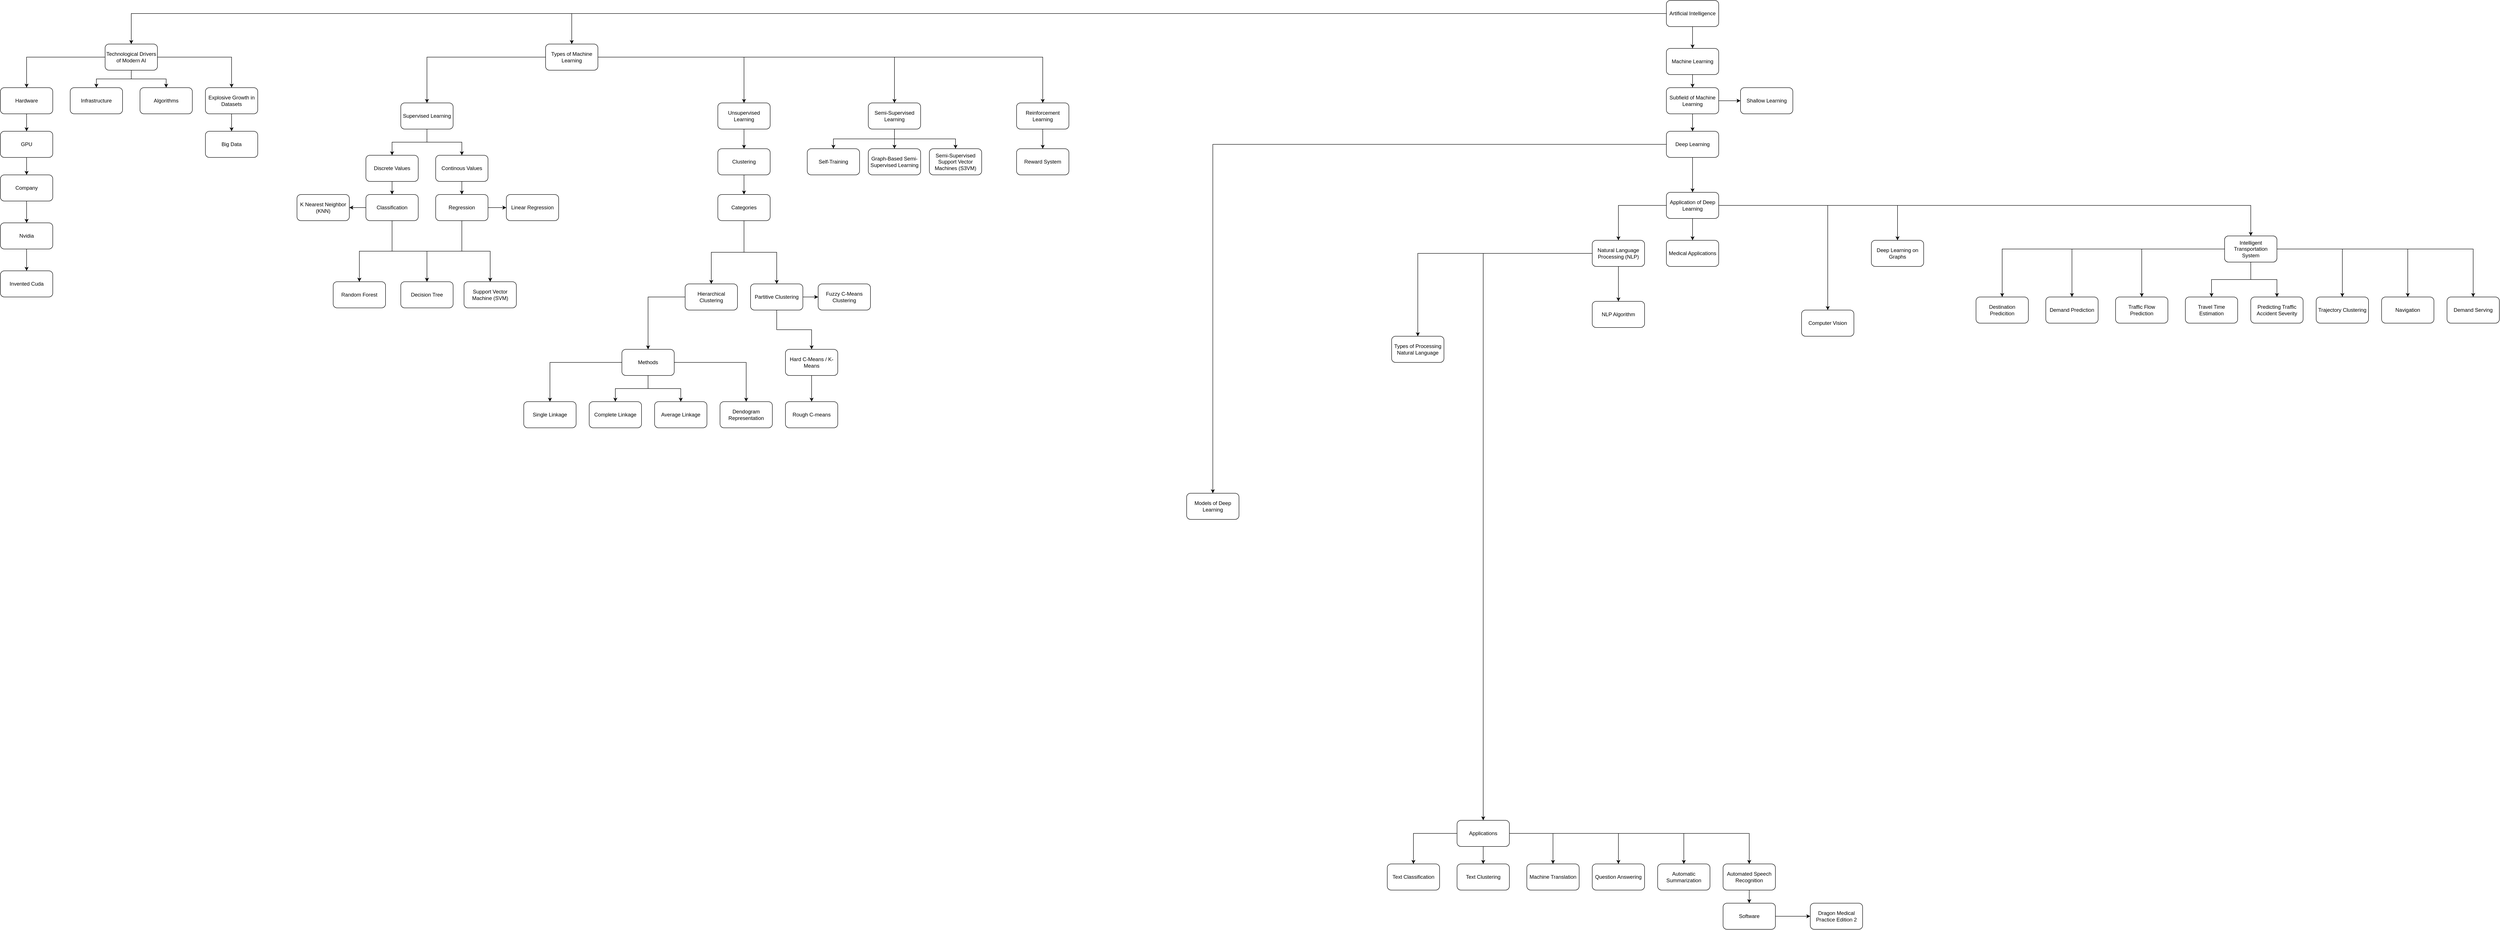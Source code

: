 <mxfile version="19.0.0" type="github">
  <diagram id="kHwue4zSDv6rkRo7yAcD" name="Page-1">
    <mxGraphModel dx="6466" dy="1016" grid="1" gridSize="10" guides="1" tooltips="1" connect="1" arrows="1" fold="1" page="1" pageScale="1" pageWidth="850" pageHeight="1100" math="0" shadow="0">
      <root>
        <mxCell id="0" />
        <mxCell id="1" parent="0" />
        <mxCell id="huiboyjthSdT7lwmt8Ed-3" value="" style="edgeStyle=orthogonalEdgeStyle;rounded=0;orthogonalLoop=1;jettySize=auto;html=1;startArrow=none;entryX=0.5;entryY=0;entryDx=0;entryDy=0;exitX=0;exitY=0.5;exitDx=0;exitDy=0;" parent="1" source="huiboyjthSdT7lwmt8Ed-1" target="huiboyjthSdT7lwmt8Ed-2" edge="1">
          <mxGeometry relative="1" as="geometry">
            <Array as="points">
              <mxPoint x="-2750" y="60" />
            </Array>
          </mxGeometry>
        </mxCell>
        <mxCell id="huiboyjthSdT7lwmt8Ed-33" value="" style="edgeStyle=orthogonalEdgeStyle;rounded=0;orthogonalLoop=1;jettySize=auto;html=1;" parent="1" source="huiboyjthSdT7lwmt8Ed-1" target="huiboyjthSdT7lwmt8Ed-32" edge="1">
          <mxGeometry relative="1" as="geometry" />
        </mxCell>
        <mxCell id="huiboyjthSdT7lwmt8Ed-81" value="" style="edgeStyle=orthogonalEdgeStyle;rounded=0;orthogonalLoop=1;jettySize=auto;html=1;" parent="1" source="huiboyjthSdT7lwmt8Ed-1" target="huiboyjthSdT7lwmt8Ed-80" edge="1">
          <mxGeometry relative="1" as="geometry" />
        </mxCell>
        <mxCell id="huiboyjthSdT7lwmt8Ed-5" value="" style="edgeStyle=orthogonalEdgeStyle;rounded=0;orthogonalLoop=1;jettySize=auto;html=1;" parent="1" source="huiboyjthSdT7lwmt8Ed-2" target="huiboyjthSdT7lwmt8Ed-4" edge="1">
          <mxGeometry relative="1" as="geometry" />
        </mxCell>
        <mxCell id="huiboyjthSdT7lwmt8Ed-12" style="edgeStyle=orthogonalEdgeStyle;rounded=0;orthogonalLoop=1;jettySize=auto;html=1;" parent="1" source="huiboyjthSdT7lwmt8Ed-2" target="huiboyjthSdT7lwmt8Ed-11" edge="1">
          <mxGeometry relative="1" as="geometry" />
        </mxCell>
        <mxCell id="huiboyjthSdT7lwmt8Ed-14" style="edgeStyle=orthogonalEdgeStyle;rounded=0;orthogonalLoop=1;jettySize=auto;html=1;" parent="1" source="huiboyjthSdT7lwmt8Ed-2" target="huiboyjthSdT7lwmt8Ed-13" edge="1">
          <mxGeometry relative="1" as="geometry" />
        </mxCell>
        <mxCell id="huiboyjthSdT7lwmt8Ed-16" style="edgeStyle=orthogonalEdgeStyle;rounded=0;orthogonalLoop=1;jettySize=auto;html=1;" parent="1" source="huiboyjthSdT7lwmt8Ed-2" target="huiboyjthSdT7lwmt8Ed-15" edge="1">
          <mxGeometry relative="1" as="geometry" />
        </mxCell>
        <mxCell id="huiboyjthSdT7lwmt8Ed-2" value="Types of Machine Learning" style="rounded=1;whiteSpace=wrap;html=1;treeFolding=1;" parent="1" vertex="1">
          <mxGeometry x="-2810" y="130" width="120" height="60" as="geometry" />
        </mxCell>
        <mxCell id="hZGsorOQkky-hUSpiF_T-110" value="" style="edgeStyle=orthogonalEdgeStyle;rounded=0;orthogonalLoop=1;jettySize=auto;html=1;exitX=0.5;exitY=1;exitDx=0;exitDy=0;" parent="1" source="huiboyjthSdT7lwmt8Ed-4" target="hZGsorOQkky-hUSpiF_T-109" edge="1">
          <mxGeometry relative="1" as="geometry" />
        </mxCell>
        <mxCell id="hZGsorOQkky-hUSpiF_T-114" value="" style="edgeStyle=orthogonalEdgeStyle;rounded=0;orthogonalLoop=1;jettySize=auto;html=1;" parent="1" source="huiboyjthSdT7lwmt8Ed-4" target="hZGsorOQkky-hUSpiF_T-113" edge="1">
          <mxGeometry relative="1" as="geometry" />
        </mxCell>
        <mxCell id="huiboyjthSdT7lwmt8Ed-4" value="Supervised Learning" style="whiteSpace=wrap;html=1;rounded=1;treeFolding=1;" parent="1" vertex="1">
          <mxGeometry x="-3142" y="265" width="120" height="60" as="geometry" />
        </mxCell>
        <mxCell id="huiboyjthSdT7lwmt8Ed-23" style="edgeStyle=orthogonalEdgeStyle;rounded=0;orthogonalLoop=1;jettySize=auto;html=1;" parent="1" source="huiboyjthSdT7lwmt8Ed-11" target="huiboyjthSdT7lwmt8Ed-22" edge="1">
          <mxGeometry relative="1" as="geometry" />
        </mxCell>
        <mxCell id="huiboyjthSdT7lwmt8Ed-11" value="Unsupervised Learning" style="rounded=1;whiteSpace=wrap;html=1;treeFolding=1;" parent="1" vertex="1">
          <mxGeometry x="-2415" y="265" width="120" height="60" as="geometry" />
        </mxCell>
        <mxCell id="huiboyjthSdT7lwmt8Ed-25" style="edgeStyle=orthogonalEdgeStyle;rounded=0;orthogonalLoop=1;jettySize=auto;html=1;exitX=0.5;exitY=1;exitDx=0;exitDy=0;" parent="1" source="huiboyjthSdT7lwmt8Ed-13" target="huiboyjthSdT7lwmt8Ed-24" edge="1">
          <mxGeometry relative="1" as="geometry" />
        </mxCell>
        <mxCell id="huiboyjthSdT7lwmt8Ed-27" style="edgeStyle=orthogonalEdgeStyle;rounded=0;orthogonalLoop=1;jettySize=auto;html=1;" parent="1" source="huiboyjthSdT7lwmt8Ed-13" target="huiboyjthSdT7lwmt8Ed-26" edge="1">
          <mxGeometry relative="1" as="geometry" />
        </mxCell>
        <mxCell id="huiboyjthSdT7lwmt8Ed-29" style="edgeStyle=orthogonalEdgeStyle;rounded=0;orthogonalLoop=1;jettySize=auto;html=1;exitX=0.5;exitY=1;exitDx=0;exitDy=0;" parent="1" source="huiboyjthSdT7lwmt8Ed-13" target="huiboyjthSdT7lwmt8Ed-28" edge="1">
          <mxGeometry relative="1" as="geometry" />
        </mxCell>
        <mxCell id="huiboyjthSdT7lwmt8Ed-13" value="Semi-Supervised Learning" style="rounded=1;whiteSpace=wrap;html=1;treeFolding=1;" parent="1" vertex="1">
          <mxGeometry x="-2070" y="265" width="120" height="60" as="geometry" />
        </mxCell>
        <mxCell id="huiboyjthSdT7lwmt8Ed-31" style="edgeStyle=orthogonalEdgeStyle;rounded=0;orthogonalLoop=1;jettySize=auto;html=1;" parent="1" source="huiboyjthSdT7lwmt8Ed-15" target="huiboyjthSdT7lwmt8Ed-30" edge="1">
          <mxGeometry relative="1" as="geometry" />
        </mxCell>
        <mxCell id="huiboyjthSdT7lwmt8Ed-15" value="Reinforcement Learning" style="rounded=1;whiteSpace=wrap;html=1;treeFolding=1;" parent="1" vertex="1">
          <mxGeometry x="-1730" y="265" width="120" height="60" as="geometry" />
        </mxCell>
        <mxCell id="hZGsorOQkky-hUSpiF_T-108" value="" style="edgeStyle=orthogonalEdgeStyle;rounded=0;orthogonalLoop=1;jettySize=auto;html=1;" parent="1" source="huiboyjthSdT7lwmt8Ed-18" target="hZGsorOQkky-hUSpiF_T-107" edge="1">
          <mxGeometry relative="1" as="geometry">
            <Array as="points">
              <mxPoint x="-3162" y="605" />
              <mxPoint x="-2937" y="605" />
            </Array>
          </mxGeometry>
        </mxCell>
        <mxCell id="hZGsorOQkky-hUSpiF_T-118" value="" style="edgeStyle=orthogonalEdgeStyle;rounded=0;orthogonalLoop=1;jettySize=auto;html=1;" parent="1" source="huiboyjthSdT7lwmt8Ed-18" target="hZGsorOQkky-hUSpiF_T-117" edge="1">
          <mxGeometry relative="1" as="geometry" />
        </mxCell>
        <mxCell id="hZGsorOQkky-hUSpiF_T-150" style="edgeStyle=orthogonalEdgeStyle;rounded=0;orthogonalLoop=1;jettySize=auto;html=1;" parent="1" source="huiboyjthSdT7lwmt8Ed-18" target="hZGsorOQkky-hUSpiF_T-119" edge="1">
          <mxGeometry relative="1" as="geometry" />
        </mxCell>
        <mxCell id="hZGsorOQkky-hUSpiF_T-152" value="" style="edgeStyle=orthogonalEdgeStyle;rounded=0;orthogonalLoop=1;jettySize=auto;html=1;" parent="1" source="huiboyjthSdT7lwmt8Ed-18" target="hZGsorOQkky-hUSpiF_T-151" edge="1">
          <mxGeometry relative="1" as="geometry" />
        </mxCell>
        <mxCell id="huiboyjthSdT7lwmt8Ed-18" value="Classification" style="whiteSpace=wrap;html=1;rounded=1;treeFolding=1;" parent="1" vertex="1">
          <mxGeometry x="-3222" y="475" width="120" height="60" as="geometry" />
        </mxCell>
        <mxCell id="hZGsorOQkky-hUSpiF_T-106" value="" style="edgeStyle=orthogonalEdgeStyle;rounded=0;orthogonalLoop=1;jettySize=auto;html=1;" parent="1" source="huiboyjthSdT7lwmt8Ed-20" target="hZGsorOQkky-hUSpiF_T-107" edge="1">
          <mxGeometry relative="1" as="geometry">
            <mxPoint x="-2891.933" y="555" as="targetPoint" />
          </mxGeometry>
        </mxCell>
        <mxCell id="hZGsorOQkky-hUSpiF_T-146" value="" style="edgeStyle=orthogonalEdgeStyle;rounded=0;orthogonalLoop=1;jettySize=auto;html=1;" parent="1" source="huiboyjthSdT7lwmt8Ed-20" target="hZGsorOQkky-hUSpiF_T-145" edge="1">
          <mxGeometry relative="1" as="geometry" />
        </mxCell>
        <mxCell id="hZGsorOQkky-hUSpiF_T-147" style="edgeStyle=orthogonalEdgeStyle;rounded=0;orthogonalLoop=1;jettySize=auto;html=1;" parent="1" source="huiboyjthSdT7lwmt8Ed-20" target="hZGsorOQkky-hUSpiF_T-117" edge="1">
          <mxGeometry relative="1" as="geometry" />
        </mxCell>
        <mxCell id="hZGsorOQkky-hUSpiF_T-149" style="edgeStyle=orthogonalEdgeStyle;rounded=0;orthogonalLoop=1;jettySize=auto;html=1;entryX=0.5;entryY=0;entryDx=0;entryDy=0;" parent="1" source="huiboyjthSdT7lwmt8Ed-20" target="hZGsorOQkky-hUSpiF_T-119" edge="1">
          <mxGeometry relative="1" as="geometry">
            <Array as="points">
              <mxPoint x="-3002" y="605" />
              <mxPoint x="-3237" y="605" />
            </Array>
          </mxGeometry>
        </mxCell>
        <mxCell id="huiboyjthSdT7lwmt8Ed-20" value="Regression" style="whiteSpace=wrap;html=1;rounded=1;treeFolding=1;" parent="1" vertex="1">
          <mxGeometry x="-3062" y="475" width="120" height="60" as="geometry" />
        </mxCell>
        <mxCell id="hZGsorOQkky-hUSpiF_T-125" value="" style="edgeStyle=orthogonalEdgeStyle;rounded=0;orthogonalLoop=1;jettySize=auto;html=1;" parent="1" source="huiboyjthSdT7lwmt8Ed-22" target="hZGsorOQkky-hUSpiF_T-124" edge="1">
          <mxGeometry relative="1" as="geometry" />
        </mxCell>
        <mxCell id="huiboyjthSdT7lwmt8Ed-22" value="Clustering" style="rounded=1;whiteSpace=wrap;html=1;treeFolding=1;" parent="1" vertex="1">
          <mxGeometry x="-2415" y="370" width="120" height="60" as="geometry" />
        </mxCell>
        <mxCell id="huiboyjthSdT7lwmt8Ed-24" value="Self-Training" style="rounded=1;whiteSpace=wrap;html=1;treeFolding=1;" parent="1" vertex="1">
          <mxGeometry x="-2210" y="370" width="120" height="60" as="geometry" />
        </mxCell>
        <mxCell id="huiboyjthSdT7lwmt8Ed-26" value="Graph-Based Semi-Supervised Learning" style="rounded=1;whiteSpace=wrap;html=1;treeFolding=1;" parent="1" vertex="1">
          <mxGeometry x="-2070" y="370" width="120" height="60" as="geometry" />
        </mxCell>
        <mxCell id="huiboyjthSdT7lwmt8Ed-28" value="Semi-Supervised Support Vector Machines (S3VM)" style="rounded=1;whiteSpace=wrap;html=1;treeFolding=1;" parent="1" vertex="1">
          <mxGeometry x="-1930" y="370" width="120" height="60" as="geometry" />
        </mxCell>
        <mxCell id="huiboyjthSdT7lwmt8Ed-30" value="Reward System" style="rounded=1;whiteSpace=wrap;html=1;treeFolding=1;" parent="1" vertex="1">
          <mxGeometry x="-1730" y="370" width="120" height="60" as="geometry" />
        </mxCell>
        <mxCell id="huiboyjthSdT7lwmt8Ed-35" value="" style="edgeStyle=orthogonalEdgeStyle;rounded=0;orthogonalLoop=1;jettySize=auto;html=1;" parent="1" source="huiboyjthSdT7lwmt8Ed-32" target="huiboyjthSdT7lwmt8Ed-34" edge="1">
          <mxGeometry relative="1" as="geometry" />
        </mxCell>
        <mxCell id="huiboyjthSdT7lwmt8Ed-39" value="" style="edgeStyle=orthogonalEdgeStyle;rounded=0;orthogonalLoop=1;jettySize=auto;html=1;" parent="1" source="huiboyjthSdT7lwmt8Ed-32" target="huiboyjthSdT7lwmt8Ed-38" edge="1">
          <mxGeometry relative="1" as="geometry" />
        </mxCell>
        <mxCell id="huiboyjthSdT7lwmt8Ed-41" value="" style="edgeStyle=orthogonalEdgeStyle;rounded=0;orthogonalLoop=1;jettySize=auto;html=1;" parent="1" source="huiboyjthSdT7lwmt8Ed-32" target="huiboyjthSdT7lwmt8Ed-40" edge="1">
          <mxGeometry relative="1" as="geometry" />
        </mxCell>
        <mxCell id="huiboyjthSdT7lwmt8Ed-43" value="" style="edgeStyle=orthogonalEdgeStyle;rounded=0;orthogonalLoop=1;jettySize=auto;html=1;" parent="1" source="huiboyjthSdT7lwmt8Ed-32" target="huiboyjthSdT7lwmt8Ed-42" edge="1">
          <mxGeometry relative="1" as="geometry" />
        </mxCell>
        <mxCell id="huiboyjthSdT7lwmt8Ed-32" value="Technological Drivers of Modern AI" style="rounded=1;whiteSpace=wrap;html=1;treeFolding=1;" parent="1" vertex="1">
          <mxGeometry x="-3820" y="130" width="120" height="60" as="geometry" />
        </mxCell>
        <mxCell id="huiboyjthSdT7lwmt8Ed-37" value="" style="edgeStyle=orthogonalEdgeStyle;rounded=0;orthogonalLoop=1;jettySize=auto;html=1;" parent="1" source="huiboyjthSdT7lwmt8Ed-34" target="huiboyjthSdT7lwmt8Ed-36" edge="1">
          <mxGeometry relative="1" as="geometry" />
        </mxCell>
        <mxCell id="huiboyjthSdT7lwmt8Ed-34" value="Explosive Growth in Datasets" style="rounded=1;whiteSpace=wrap;html=1;treeFolding=1;" parent="1" vertex="1">
          <mxGeometry x="-3590" y="230" width="120" height="60" as="geometry" />
        </mxCell>
        <mxCell id="huiboyjthSdT7lwmt8Ed-36" value="Big Data" style="rounded=1;whiteSpace=wrap;html=1;treeFolding=1;" parent="1" vertex="1">
          <mxGeometry x="-3590" y="330" width="120" height="60" as="geometry" />
        </mxCell>
        <mxCell id="huiboyjthSdT7lwmt8Ed-38" value="Infrastructure" style="rounded=1;whiteSpace=wrap;html=1;treeFolding=1;" parent="1" vertex="1">
          <mxGeometry x="-3900" y="230" width="120" height="60" as="geometry" />
        </mxCell>
        <mxCell id="huiboyjthSdT7lwmt8Ed-40" value="Algorithms" style="rounded=1;whiteSpace=wrap;html=1;treeFolding=1;" parent="1" vertex="1">
          <mxGeometry x="-3740" y="230" width="120" height="60" as="geometry" />
        </mxCell>
        <mxCell id="huiboyjthSdT7lwmt8Ed-45" value="" style="edgeStyle=orthogonalEdgeStyle;rounded=0;orthogonalLoop=1;jettySize=auto;html=1;" parent="1" source="huiboyjthSdT7lwmt8Ed-42" target="huiboyjthSdT7lwmt8Ed-44" edge="1">
          <mxGeometry relative="1" as="geometry" />
        </mxCell>
        <mxCell id="huiboyjthSdT7lwmt8Ed-42" value="Hardware" style="rounded=1;whiteSpace=wrap;html=1;treeFolding=1;" parent="1" vertex="1">
          <mxGeometry x="-4060" y="230" width="120" height="60" as="geometry" />
        </mxCell>
        <mxCell id="huiboyjthSdT7lwmt8Ed-47" value="" style="edgeStyle=orthogonalEdgeStyle;rounded=0;orthogonalLoop=1;jettySize=auto;html=1;" parent="1" source="huiboyjthSdT7lwmt8Ed-44" target="huiboyjthSdT7lwmt8Ed-46" edge="1">
          <mxGeometry relative="1" as="geometry" />
        </mxCell>
        <mxCell id="huiboyjthSdT7lwmt8Ed-44" value="GPU" style="rounded=1;whiteSpace=wrap;html=1;treeFolding=1;" parent="1" vertex="1">
          <mxGeometry x="-4060" y="330" width="120" height="60" as="geometry" />
        </mxCell>
        <mxCell id="huiboyjthSdT7lwmt8Ed-51" style="edgeStyle=orthogonalEdgeStyle;rounded=0;orthogonalLoop=1;jettySize=auto;html=1;" parent="1" source="huiboyjthSdT7lwmt8Ed-46" target="huiboyjthSdT7lwmt8Ed-50" edge="1">
          <mxGeometry relative="1" as="geometry" />
        </mxCell>
        <mxCell id="huiboyjthSdT7lwmt8Ed-46" value="Company" style="rounded=1;whiteSpace=wrap;html=1;treeFolding=1;" parent="1" vertex="1">
          <mxGeometry x="-4060" y="430" width="120" height="60" as="geometry" />
        </mxCell>
        <mxCell id="huiboyjthSdT7lwmt8Ed-54" style="edgeStyle=orthogonalEdgeStyle;rounded=0;orthogonalLoop=1;jettySize=auto;html=1;" parent="1" source="huiboyjthSdT7lwmt8Ed-50" target="huiboyjthSdT7lwmt8Ed-53" edge="1">
          <mxGeometry relative="1" as="geometry" />
        </mxCell>
        <mxCell id="huiboyjthSdT7lwmt8Ed-50" value="Nvidia" style="rounded=1;whiteSpace=wrap;html=1;treeFolding=1;" parent="1" vertex="1">
          <mxGeometry x="-4060" y="540" width="120" height="60" as="geometry" />
        </mxCell>
        <mxCell id="huiboyjthSdT7lwmt8Ed-53" value="Invented Cuda" style="rounded=1;whiteSpace=wrap;html=1;treeFolding=1;" parent="1" vertex="1">
          <mxGeometry x="-4060" y="650" width="120" height="60" as="geometry" />
        </mxCell>
        <mxCell id="huiboyjthSdT7lwmt8Ed-58" value="" style="edgeStyle=orthogonalEdgeStyle;rounded=0;orthogonalLoop=1;jettySize=auto;html=1;" parent="1" source="huiboyjthSdT7lwmt8Ed-55" target="huiboyjthSdT7lwmt8Ed-57" edge="1" visible="0">
          <mxGeometry relative="1" as="geometry" />
        </mxCell>
        <mxCell id="huiboyjthSdT7lwmt8Ed-60" value="" style="edgeStyle=orthogonalEdgeStyle;rounded=0;orthogonalLoop=1;jettySize=auto;html=1;" parent="1" source="huiboyjthSdT7lwmt8Ed-55" target="huiboyjthSdT7lwmt8Ed-59" edge="1" visible="0">
          <mxGeometry relative="1" as="geometry" />
        </mxCell>
        <mxCell id="huiboyjthSdT7lwmt8Ed-62" value="" style="edgeStyle=orthogonalEdgeStyle;rounded=0;orthogonalLoop=1;jettySize=auto;html=1;" parent="1" source="huiboyjthSdT7lwmt8Ed-55" target="huiboyjthSdT7lwmt8Ed-61" edge="1" visible="0">
          <mxGeometry relative="1" as="geometry" />
        </mxCell>
        <mxCell id="huiboyjthSdT7lwmt8Ed-64" value="" style="edgeStyle=orthogonalEdgeStyle;rounded=0;orthogonalLoop=1;jettySize=auto;html=1;" parent="1" source="huiboyjthSdT7lwmt8Ed-55" target="huiboyjthSdT7lwmt8Ed-63" edge="1" visible="0">
          <mxGeometry relative="1" as="geometry" />
        </mxCell>
        <mxCell id="huiboyjthSdT7lwmt8Ed-66" value="" style="edgeStyle=orthogonalEdgeStyle;rounded=0;orthogonalLoop=1;jettySize=auto;html=1;" parent="1" source="huiboyjthSdT7lwmt8Ed-55" target="huiboyjthSdT7lwmt8Ed-65" edge="1" visible="0">
          <mxGeometry relative="1" as="geometry" />
        </mxCell>
        <mxCell id="huiboyjthSdT7lwmt8Ed-68" value="" style="edgeStyle=orthogonalEdgeStyle;rounded=0;orthogonalLoop=1;jettySize=auto;html=1;" parent="1" source="huiboyjthSdT7lwmt8Ed-55" target="huiboyjthSdT7lwmt8Ed-67" edge="1" visible="0">
          <mxGeometry relative="1" as="geometry" />
        </mxCell>
        <mxCell id="huiboyjthSdT7lwmt8Ed-70" value="" style="edgeStyle=orthogonalEdgeStyle;rounded=0;orthogonalLoop=1;jettySize=auto;html=1;" parent="1" source="huiboyjthSdT7lwmt8Ed-55" target="huiboyjthSdT7lwmt8Ed-69" edge="1" visible="0">
          <mxGeometry relative="1" as="geometry" />
        </mxCell>
        <mxCell id="huiboyjthSdT7lwmt8Ed-55" value="Types of Processing Natural Language" style="rounded=1;whiteSpace=wrap;html=1;treeFolding=1;" parent="1" vertex="1" collapsed="1">
          <mxGeometry x="-870" y="800" width="120" height="60" as="geometry" />
        </mxCell>
        <mxCell id="huiboyjthSdT7lwmt8Ed-57" value="Grammatical and semantic analysis" style="rounded=1;whiteSpace=wrap;html=1;treeFolding=1;" parent="1" vertex="1" visible="0">
          <mxGeometry x="-940" y="910" width="120" height="60" as="geometry" />
        </mxCell>
        <mxCell id="huiboyjthSdT7lwmt8Ed-59" value="Information Extraction" style="rounded=1;whiteSpace=wrap;html=1;treeFolding=1;" parent="1" vertex="1" visible="0">
          <mxGeometry x="-800" y="910" width="120" height="60" as="geometry" />
        </mxCell>
        <mxCell id="huiboyjthSdT7lwmt8Ed-61" value="Text Mining" style="rounded=1;whiteSpace=wrap;html=1;treeFolding=1;" parent="1" vertex="1" visible="0">
          <mxGeometry x="-655" y="910" width="120" height="60" as="geometry" />
        </mxCell>
        <mxCell id="huiboyjthSdT7lwmt8Ed-63" value="Information Retrieval" style="rounded=1;whiteSpace=wrap;html=1;treeFolding=1;" parent="1" vertex="1" visible="0">
          <mxGeometry x="-1220" y="910" width="120" height="60" as="geometry" />
        </mxCell>
        <mxCell id="huiboyjthSdT7lwmt8Ed-65" value="Machine Translation" style="rounded=1;whiteSpace=wrap;html=1;treeFolding=1;" parent="1" vertex="1" visible="0">
          <mxGeometry x="-510" y="910" width="120" height="60" as="geometry" />
        </mxCell>
        <mxCell id="huiboyjthSdT7lwmt8Ed-67" value="The Question Answering System" style="rounded=1;whiteSpace=wrap;html=1;treeFolding=1;" parent="1" vertex="1" visible="0">
          <mxGeometry x="-1080" y="910" width="120" height="60" as="geometry" />
        </mxCell>
        <mxCell id="huiboyjthSdT7lwmt8Ed-69" value="DIalog System" style="rounded=1;whiteSpace=wrap;html=1;treeFolding=1;" parent="1" vertex="1" visible="0">
          <mxGeometry x="-360" y="910" width="120" height="60" as="geometry" />
        </mxCell>
        <mxCell id="huiboyjthSdT7lwmt8Ed-73" style="edgeStyle=orthogonalEdgeStyle;rounded=0;orthogonalLoop=1;jettySize=auto;html=1;" parent="1" source="huiboyjthSdT7lwmt8Ed-71" target="huiboyjthSdT7lwmt8Ed-55" edge="1">
          <mxGeometry relative="1" as="geometry" />
        </mxCell>
        <mxCell id="hZGsorOQkky-hUSpiF_T-51" style="edgeStyle=orthogonalEdgeStyle;rounded=0;orthogonalLoop=1;jettySize=auto;html=1;exitX=1;exitY=0.5;exitDx=0;exitDy=0;" parent="1" source="hZGsorOQkky-hUSpiF_T-42" target="huiboyjthSdT7lwmt8Ed-78" edge="1">
          <mxGeometry relative="1" as="geometry" />
        </mxCell>
        <mxCell id="RmtGe4P8zqra45ZczLmj-2" value="" style="edgeStyle=orthogonalEdgeStyle;rounded=0;orthogonalLoop=1;jettySize=auto;html=1;" parent="1" source="huiboyjthSdT7lwmt8Ed-71" target="RmtGe4P8zqra45ZczLmj-1" edge="1">
          <mxGeometry relative="1" as="geometry" />
        </mxCell>
        <mxCell id="RmtGe4P8zqra45ZczLmj-12" value="" style="edgeStyle=orthogonalEdgeStyle;rounded=0;orthogonalLoop=1;jettySize=auto;html=1;" parent="1" source="huiboyjthSdT7lwmt8Ed-71" target="RmtGe4P8zqra45ZczLmj-11" edge="1">
          <mxGeometry relative="1" as="geometry" />
        </mxCell>
        <mxCell id="huiboyjthSdT7lwmt8Ed-71" value="Natural Language Processing (NLP)" style="rounded=1;whiteSpace=wrap;html=1;treeFolding=1;" parent="1" vertex="1">
          <mxGeometry x="-410" y="580" width="120" height="60" as="geometry" />
        </mxCell>
        <mxCell id="huiboyjthSdT7lwmt8Ed-96" style="edgeStyle=orthogonalEdgeStyle;rounded=0;orthogonalLoop=1;jettySize=auto;html=1;entryX=0.5;entryY=0;entryDx=0;entryDy=0;" parent="1" source="huiboyjthSdT7lwmt8Ed-78" target="huiboyjthSdT7lwmt8Ed-90" edge="1" visible="0">
          <mxGeometry relative="1" as="geometry" />
        </mxCell>
        <mxCell id="huiboyjthSdT7lwmt8Ed-103" value="" style="edgeStyle=orthogonalEdgeStyle;rounded=0;orthogonalLoop=1;jettySize=auto;html=1;" parent="1" source="huiboyjthSdT7lwmt8Ed-78" target="huiboyjthSdT7lwmt8Ed-102" edge="1" visible="0">
          <mxGeometry relative="1" as="geometry" />
        </mxCell>
        <mxCell id="huiboyjthSdT7lwmt8Ed-78" value="Computer Vision" style="rounded=1;whiteSpace=wrap;html=1;treeFolding=1;" parent="1" vertex="1" collapsed="1">
          <mxGeometry x="70" y="740" width="120" height="60" as="geometry" />
        </mxCell>
        <mxCell id="huiboyjthSdT7lwmt8Ed-98" value="" style="edgeStyle=orthogonalEdgeStyle;rounded=0;orthogonalLoop=1;jettySize=auto;html=1;" parent="1" source="huiboyjthSdT7lwmt8Ed-80" target="huiboyjthSdT7lwmt8Ed-97" edge="1">
          <mxGeometry relative="1" as="geometry" />
        </mxCell>
        <mxCell id="huiboyjthSdT7lwmt8Ed-80" value="Machine Learning" style="rounded=1;whiteSpace=wrap;html=1;treeFolding=1;" parent="1" vertex="1">
          <mxGeometry x="-240" y="140" width="120" height="60" as="geometry" />
        </mxCell>
        <mxCell id="huiboyjthSdT7lwmt8Ed-82" value="" style="edgeStyle=orthogonalEdgeStyle;rounded=0;orthogonalLoop=1;jettySize=auto;html=1;endArrow=none;" parent="1" source="huiboyjthSdT7lwmt8Ed-1" target="huiboyjthSdT7lwmt8Ed-80" edge="1">
          <mxGeometry relative="1" as="geometry">
            <mxPoint x="390" y="80.067" as="sourcePoint" />
            <mxPoint x="50.067" y="250" as="targetPoint" />
          </mxGeometry>
        </mxCell>
        <mxCell id="hZGsorOQkky-hUSpiF_T-10" value="" style="edgeStyle=orthogonalEdgeStyle;rounded=0;orthogonalLoop=1;jettySize=auto;html=1;" parent="1" source="huiboyjthSdT7lwmt8Ed-88" target="hZGsorOQkky-hUSpiF_T-9" edge="1">
          <mxGeometry relative="1" as="geometry" />
        </mxCell>
        <mxCell id="hZGsorOQkky-hUSpiF_T-43" value="" style="edgeStyle=orthogonalEdgeStyle;rounded=0;orthogonalLoop=1;jettySize=auto;html=1;" parent="1" source="huiboyjthSdT7lwmt8Ed-88" target="hZGsorOQkky-hUSpiF_T-42" edge="1">
          <mxGeometry relative="1" as="geometry" />
        </mxCell>
        <mxCell id="huiboyjthSdT7lwmt8Ed-88" value="Deep Learning" style="rounded=1;whiteSpace=wrap;html=1;treeFolding=1;" parent="1" vertex="1">
          <mxGeometry x="-240" y="330" width="120" height="60" as="geometry" />
        </mxCell>
        <mxCell id="huiboyjthSdT7lwmt8Ed-93" value="" style="edgeStyle=orthogonalEdgeStyle;rounded=0;orthogonalLoop=1;jettySize=auto;html=1;" parent="1" source="huiboyjthSdT7lwmt8Ed-90" target="huiboyjthSdT7lwmt8Ed-92" edge="1" visible="0">
          <mxGeometry relative="1" as="geometry" />
        </mxCell>
        <mxCell id="huiboyjthSdT7lwmt8Ed-95" value="" style="edgeStyle=orthogonalEdgeStyle;rounded=0;orthogonalLoop=1;jettySize=auto;html=1;" parent="1" source="huiboyjthSdT7lwmt8Ed-90" target="huiboyjthSdT7lwmt8Ed-94" edge="1" visible="0">
          <mxGeometry relative="1" as="geometry" />
        </mxCell>
        <mxCell id="hZGsorOQkky-hUSpiF_T-53" value="" style="edgeStyle=orthogonalEdgeStyle;rounded=0;orthogonalLoop=1;jettySize=auto;html=1;" parent="1" source="huiboyjthSdT7lwmt8Ed-90" target="hZGsorOQkky-hUSpiF_T-52" edge="1" visible="0">
          <mxGeometry relative="1" as="geometry" />
        </mxCell>
        <mxCell id="hZGsorOQkky-hUSpiF_T-55" value="" style="edgeStyle=orthogonalEdgeStyle;rounded=0;orthogonalLoop=1;jettySize=auto;html=1;" parent="1" source="huiboyjthSdT7lwmt8Ed-90" target="hZGsorOQkky-hUSpiF_T-54" edge="1" visible="0">
          <mxGeometry relative="1" as="geometry" />
        </mxCell>
        <mxCell id="hZGsorOQkky-hUSpiF_T-57" value="" style="edgeStyle=orthogonalEdgeStyle;rounded=0;orthogonalLoop=1;jettySize=auto;html=1;" parent="1" source="huiboyjthSdT7lwmt8Ed-90" target="hZGsorOQkky-hUSpiF_T-56" edge="1" visible="0">
          <mxGeometry relative="1" as="geometry" />
        </mxCell>
        <mxCell id="hZGsorOQkky-hUSpiF_T-59" value="" style="edgeStyle=orthogonalEdgeStyle;rounded=0;orthogonalLoop=1;jettySize=auto;html=1;" parent="1" source="huiboyjthSdT7lwmt8Ed-90" target="hZGsorOQkky-hUSpiF_T-58" edge="1" visible="0">
          <mxGeometry relative="1" as="geometry" />
        </mxCell>
        <mxCell id="hZGsorOQkky-hUSpiF_T-61" value="" style="edgeStyle=orthogonalEdgeStyle;rounded=0;orthogonalLoop=1;jettySize=auto;html=1;" parent="1" source="huiboyjthSdT7lwmt8Ed-90" target="hZGsorOQkky-hUSpiF_T-60" edge="1" visible="0">
          <mxGeometry relative="1" as="geometry" />
        </mxCell>
        <mxCell id="huiboyjthSdT7lwmt8Ed-90" value="The uses of Computing Vision" style="rounded=1;whiteSpace=wrap;html=1;treeFolding=1;" parent="1" vertex="1" visible="0">
          <mxGeometry x="280" y="860" width="120" height="60" as="geometry" />
        </mxCell>
        <mxCell id="huiboyjthSdT7lwmt8Ed-92" value="Facial Recognition" style="rounded=1;whiteSpace=wrap;html=1;treeFolding=1;" parent="1" vertex="1" visible="0">
          <mxGeometry x="200" y="990" width="120" height="60" as="geometry" />
        </mxCell>
        <mxCell id="huiboyjthSdT7lwmt8Ed-94" value="Image Recognition" style="rounded=1;whiteSpace=wrap;html=1;treeFolding=1;" parent="1" vertex="1" visible="0">
          <mxGeometry x="360" y="990" width="120" height="60" as="geometry" />
        </mxCell>
        <mxCell id="huiboyjthSdT7lwmt8Ed-99" style="edgeStyle=orthogonalEdgeStyle;rounded=0;orthogonalLoop=1;jettySize=auto;html=1;" parent="1" source="huiboyjthSdT7lwmt8Ed-97" target="huiboyjthSdT7lwmt8Ed-88" edge="1">
          <mxGeometry relative="1" as="geometry" />
        </mxCell>
        <mxCell id="hZGsorOQkky-hUSpiF_T-4" value="" style="edgeStyle=orthogonalEdgeStyle;rounded=0;orthogonalLoop=1;jettySize=auto;html=1;" parent="1" source="huiboyjthSdT7lwmt8Ed-97" target="hZGsorOQkky-hUSpiF_T-3" edge="1">
          <mxGeometry relative="1" as="geometry" />
        </mxCell>
        <mxCell id="huiboyjthSdT7lwmt8Ed-97" value="Subfield of Machine Learning" style="rounded=1;whiteSpace=wrap;html=1;treeFolding=1;" parent="1" vertex="1">
          <mxGeometry x="-240" y="230" width="120" height="60" as="geometry" />
        </mxCell>
        <mxCell id="huiboyjthSdT7lwmt8Ed-105" value="" style="edgeStyle=orthogonalEdgeStyle;rounded=0;orthogonalLoop=1;jettySize=auto;html=1;" parent="1" source="huiboyjthSdT7lwmt8Ed-102" target="huiboyjthSdT7lwmt8Ed-104" edge="1" visible="0">
          <mxGeometry relative="1" as="geometry" />
        </mxCell>
        <mxCell id="huiboyjthSdT7lwmt8Ed-107" value="" style="edgeStyle=orthogonalEdgeStyle;rounded=0;orthogonalLoop=1;jettySize=auto;html=1;" parent="1" source="huiboyjthSdT7lwmt8Ed-102" target="huiboyjthSdT7lwmt8Ed-106" edge="1" visible="0">
          <mxGeometry relative="1" as="geometry" />
        </mxCell>
        <mxCell id="huiboyjthSdT7lwmt8Ed-102" value="To analyze and process visual information and data" style="rounded=1;whiteSpace=wrap;html=1;treeFolding=1;" parent="1" vertex="1" visible="0">
          <mxGeometry x="-60" y="880" width="120" height="60" as="geometry" />
        </mxCell>
        <mxCell id="huiboyjthSdT7lwmt8Ed-110" style="edgeStyle=orthogonalEdgeStyle;rounded=0;orthogonalLoop=1;jettySize=auto;html=1;entryX=0.5;entryY=0;entryDx=0;entryDy=0;" parent="1" source="huiboyjthSdT7lwmt8Ed-104" target="huiboyjthSdT7lwmt8Ed-108" edge="1" visible="0">
          <mxGeometry relative="1" as="geometry" />
        </mxCell>
        <mxCell id="huiboyjthSdT7lwmt8Ed-104" value="Software" style="rounded=1;whiteSpace=wrap;html=1;treeFolding=1;" parent="1" vertex="1" visible="0">
          <mxGeometry x="-145" y="1000" width="120" height="60" as="geometry" />
        </mxCell>
        <mxCell id="huiboyjthSdT7lwmt8Ed-109" value="" style="edgeStyle=orthogonalEdgeStyle;rounded=0;orthogonalLoop=1;jettySize=auto;html=1;" parent="1" source="huiboyjthSdT7lwmt8Ed-106" target="huiboyjthSdT7lwmt8Ed-108" edge="1" visible="0">
          <mxGeometry relative="1" as="geometry" />
        </mxCell>
        <mxCell id="huiboyjthSdT7lwmt8Ed-106" value="Hardware" style="rounded=1;whiteSpace=wrap;html=1;treeFolding=1;" parent="1" vertex="1" visible="0">
          <mxGeometry x="25" y="1000" width="120" height="60" as="geometry" />
        </mxCell>
        <mxCell id="huiboyjthSdT7lwmt8Ed-112" value="" style="edgeStyle=orthogonalEdgeStyle;rounded=0;orthogonalLoop=1;jettySize=auto;html=1;" parent="1" source="huiboyjthSdT7lwmt8Ed-108" target="huiboyjthSdT7lwmt8Ed-111" edge="1" visible="0">
          <mxGeometry relative="1" as="geometry" />
        </mxCell>
        <mxCell id="huiboyjthSdT7lwmt8Ed-114" value="" style="edgeStyle=orthogonalEdgeStyle;rounded=0;orthogonalLoop=1;jettySize=auto;html=1;" parent="1" source="huiboyjthSdT7lwmt8Ed-108" target="huiboyjthSdT7lwmt8Ed-113" edge="1" visible="0">
          <mxGeometry relative="1" as="geometry" />
        </mxCell>
        <mxCell id="huiboyjthSdT7lwmt8Ed-116" value="" style="edgeStyle=orthogonalEdgeStyle;rounded=0;orthogonalLoop=1;jettySize=auto;html=1;" parent="1" source="huiboyjthSdT7lwmt8Ed-108" target="huiboyjthSdT7lwmt8Ed-115" edge="1" visible="0">
          <mxGeometry relative="1" as="geometry" />
        </mxCell>
        <mxCell id="huiboyjthSdT7lwmt8Ed-118" value="" style="edgeStyle=orthogonalEdgeStyle;rounded=0;orthogonalLoop=1;jettySize=auto;html=1;" parent="1" source="huiboyjthSdT7lwmt8Ed-108" target="huiboyjthSdT7lwmt8Ed-117" edge="1" visible="0">
          <mxGeometry relative="1" as="geometry" />
        </mxCell>
        <mxCell id="huiboyjthSdT7lwmt8Ed-120" value="" style="edgeStyle=orthogonalEdgeStyle;rounded=0;orthogonalLoop=1;jettySize=auto;html=1;" parent="1" source="huiboyjthSdT7lwmt8Ed-108" target="huiboyjthSdT7lwmt8Ed-119" edge="1" visible="0">
          <mxGeometry relative="1" as="geometry" />
        </mxCell>
        <mxCell id="huiboyjthSdT7lwmt8Ed-122" value="" style="edgeStyle=orthogonalEdgeStyle;rounded=0;orthogonalLoop=1;jettySize=auto;html=1;" parent="1" source="huiboyjthSdT7lwmt8Ed-108" target="huiboyjthSdT7lwmt8Ed-121" edge="1" visible="0">
          <mxGeometry relative="1" as="geometry" />
        </mxCell>
        <mxCell id="huiboyjthSdT7lwmt8Ed-108" value="Including" style="rounded=1;whiteSpace=wrap;html=1;treeFolding=1;" parent="1" vertex="1" visible="0">
          <mxGeometry x="-65" y="1140" width="120" height="60" as="geometry" />
        </mxCell>
        <mxCell id="huiboyjthSdT7lwmt8Ed-111" value="Process of Acquiring" style="rounded=1;whiteSpace=wrap;html=1;treeFolding=1;" parent="1" vertex="1" collapsed="1" visible="0">
          <mxGeometry x="-220" y="1270" width="120" height="60" as="geometry" />
        </mxCell>
        <mxCell id="huiboyjthSdT7lwmt8Ed-113" value="Transmitting" style="rounded=1;whiteSpace=wrap;html=1;treeFolding=1;" parent="1" vertex="1" collapsed="1" visible="0">
          <mxGeometry x="-65" y="1270" width="120" height="60" as="geometry" />
        </mxCell>
        <mxCell id="huiboyjthSdT7lwmt8Ed-115" value="Processing" style="rounded=1;whiteSpace=wrap;html=1;treeFolding=1;" parent="1" vertex="1" collapsed="1" visible="0">
          <mxGeometry x="90" y="1270" width="120" height="60" as="geometry" />
        </mxCell>
        <mxCell id="huiboyjthSdT7lwmt8Ed-117" value="Screening" style="rounded=1;whiteSpace=wrap;html=1;treeFolding=1;" parent="1" vertex="1" collapsed="1" visible="0">
          <mxGeometry x="250" y="1270" width="120" height="60" as="geometry" />
        </mxCell>
        <mxCell id="huiboyjthSdT7lwmt8Ed-119" value="Storing" style="rounded=1;whiteSpace=wrap;html=1;treeFolding=1;" parent="1" vertex="1" collapsed="1" visible="0">
          <mxGeometry x="-380" y="1270" width="120" height="60" as="geometry" />
        </mxCell>
        <mxCell id="huiboyjthSdT7lwmt8Ed-121" value="Understanding Visual Information" style="rounded=1;whiteSpace=wrap;html=1;treeFolding=1;" parent="1" vertex="1" collapsed="1" visible="0">
          <mxGeometry x="400" y="1270" width="120" height="60" as="geometry" />
        </mxCell>
        <mxCell id="hZGsorOQkky-hUSpiF_T-3" value="Shallow Learning" style="rounded=1;whiteSpace=wrap;html=1;treeFolding=1;" parent="1" vertex="1">
          <mxGeometry x="-70" y="230" width="120" height="60" as="geometry" />
        </mxCell>
        <mxCell id="hZGsorOQkky-hUSpiF_T-12" value="" style="edgeStyle=orthogonalEdgeStyle;rounded=0;orthogonalLoop=1;jettySize=auto;html=1;" parent="1" source="hZGsorOQkky-hUSpiF_T-9" target="hZGsorOQkky-hUSpiF_T-11" edge="1" visible="0">
          <mxGeometry relative="1" as="geometry" />
        </mxCell>
        <mxCell id="hZGsorOQkky-hUSpiF_T-25" value="" style="edgeStyle=orthogonalEdgeStyle;rounded=0;orthogonalLoop=1;jettySize=auto;html=1;" parent="1" source="hZGsorOQkky-hUSpiF_T-9" target="hZGsorOQkky-hUSpiF_T-24" edge="1" visible="0">
          <mxGeometry relative="1" as="geometry" />
        </mxCell>
        <mxCell id="hZGsorOQkky-hUSpiF_T-27" value="" style="edgeStyle=orthogonalEdgeStyle;rounded=0;orthogonalLoop=1;jettySize=auto;html=1;" parent="1" source="hZGsorOQkky-hUSpiF_T-32" target="hZGsorOQkky-hUSpiF_T-26" edge="1" visible="0">
          <mxGeometry relative="1" as="geometry" />
        </mxCell>
        <mxCell id="hZGsorOQkky-hUSpiF_T-33" value="" style="edgeStyle=orthogonalEdgeStyle;rounded=0;orthogonalLoop=1;jettySize=auto;html=1;" parent="1" source="hZGsorOQkky-hUSpiF_T-9" target="hZGsorOQkky-hUSpiF_T-32" edge="1" visible="0">
          <mxGeometry relative="1" as="geometry" />
        </mxCell>
        <mxCell id="hZGsorOQkky-hUSpiF_T-37" value="" style="edgeStyle=orthogonalEdgeStyle;rounded=0;orthogonalLoop=1;jettySize=auto;html=1;" parent="1" source="hZGsorOQkky-hUSpiF_T-9" target="hZGsorOQkky-hUSpiF_T-36" edge="1" visible="0">
          <mxGeometry relative="1" as="geometry" />
        </mxCell>
        <mxCell id="hZGsorOQkky-hUSpiF_T-39" value="" style="edgeStyle=orthogonalEdgeStyle;rounded=0;orthogonalLoop=1;jettySize=auto;html=1;" parent="1" source="hZGsorOQkky-hUSpiF_T-9" target="hZGsorOQkky-hUSpiF_T-38" edge="1" visible="0">
          <mxGeometry relative="1" as="geometry" />
        </mxCell>
        <mxCell id="hZGsorOQkky-hUSpiF_T-41" value="" style="edgeStyle=orthogonalEdgeStyle;rounded=0;orthogonalLoop=1;jettySize=auto;html=1;" parent="1" source="hZGsorOQkky-hUSpiF_T-9" target="hZGsorOQkky-hUSpiF_T-40" edge="1" visible="0">
          <mxGeometry relative="1" as="geometry" />
        </mxCell>
        <mxCell id="hZGsorOQkky-hUSpiF_T-9" value="Models of Deep Learning" style="rounded=1;whiteSpace=wrap;html=1;treeFolding=1;" parent="1" vertex="1" collapsed="1">
          <mxGeometry x="-1340" y="1160" width="120" height="60" as="geometry" />
        </mxCell>
        <mxCell id="hZGsorOQkky-hUSpiF_T-14" value="" style="edgeStyle=orthogonalEdgeStyle;rounded=0;orthogonalLoop=1;jettySize=auto;html=1;" parent="1" source="hZGsorOQkky-hUSpiF_T-11" target="hZGsorOQkky-hUSpiF_T-13" edge="1" visible="0">
          <mxGeometry relative="1" as="geometry" />
        </mxCell>
        <mxCell id="hZGsorOQkky-hUSpiF_T-16" value="" style="edgeStyle=orthogonalEdgeStyle;rounded=0;orthogonalLoop=1;jettySize=auto;html=1;" parent="1" source="hZGsorOQkky-hUSpiF_T-11" target="hZGsorOQkky-hUSpiF_T-15" edge="1" visible="0">
          <mxGeometry relative="1" as="geometry" />
        </mxCell>
        <mxCell id="hZGsorOQkky-hUSpiF_T-18" value="" style="edgeStyle=orthogonalEdgeStyle;rounded=0;orthogonalLoop=1;jettySize=auto;html=1;" parent="1" source="hZGsorOQkky-hUSpiF_T-11" target="hZGsorOQkky-hUSpiF_T-17" edge="1" visible="0">
          <mxGeometry relative="1" as="geometry" />
        </mxCell>
        <mxCell id="hZGsorOQkky-hUSpiF_T-20" value="" style="edgeStyle=orthogonalEdgeStyle;rounded=0;orthogonalLoop=1;jettySize=auto;html=1;" parent="1" source="hZGsorOQkky-hUSpiF_T-11" target="hZGsorOQkky-hUSpiF_T-19" edge="1" visible="0">
          <mxGeometry relative="1" as="geometry" />
        </mxCell>
        <mxCell id="hZGsorOQkky-hUSpiF_T-22" value="" style="edgeStyle=orthogonalEdgeStyle;rounded=0;orthogonalLoop=1;jettySize=auto;html=1;" parent="1" source="hZGsorOQkky-hUSpiF_T-11" target="hZGsorOQkky-hUSpiF_T-21" edge="1" visible="0">
          <mxGeometry relative="1" as="geometry" />
        </mxCell>
        <mxCell id="hZGsorOQkky-hUSpiF_T-11" value="Stacking Automatic Encoders" style="rounded=1;whiteSpace=wrap;html=1;treeFolding=1;" parent="1" vertex="1" collapsed="1" visible="0">
          <mxGeometry x="-1830" y="1350" width="120" height="60" as="geometry" />
        </mxCell>
        <mxCell id="hZGsorOQkky-hUSpiF_T-13" value="Automatic Encoders" style="rounded=1;whiteSpace=wrap;html=1;treeFolding=1;" parent="1" vertex="1" visible="0">
          <mxGeometry x="-2150" y="1490" width="120" height="60" as="geometry" />
        </mxCell>
        <mxCell id="hZGsorOQkky-hUSpiF_T-15" value="Stacking Automatic Encoders" style="rounded=1;whiteSpace=wrap;html=1;treeFolding=1;" parent="1" vertex="1" visible="0">
          <mxGeometry x="-1990" y="1490" width="120" height="60" as="geometry" />
        </mxCell>
        <mxCell id="hZGsorOQkky-hUSpiF_T-17" value="Restricted Boltzmann Machine" style="rounded=1;whiteSpace=wrap;html=1;treeFolding=1;" parent="1" vertex="1" visible="0">
          <mxGeometry x="-1830" y="1490" width="120" height="60" as="geometry" />
        </mxCell>
        <mxCell id="hZGsorOQkky-hUSpiF_T-19" value="Deep Belief Network" style="rounded=1;whiteSpace=wrap;html=1;treeFolding=1;" parent="1" vertex="1" visible="0">
          <mxGeometry x="-1680" y="1490" width="120" height="60" as="geometry" />
        </mxCell>
        <mxCell id="hZGsorOQkky-hUSpiF_T-21" value="Deep Boltzmann Machine" style="rounded=1;whiteSpace=wrap;html=1;treeFolding=1;" parent="1" vertex="1" visible="0">
          <mxGeometry x="-1530" y="1490" width="120" height="60" as="geometry" />
        </mxCell>
        <mxCell id="hZGsorOQkky-hUSpiF_T-24" value="Convolution Neural Network" style="rounded=1;whiteSpace=wrap;html=1;treeFolding=1;" parent="1" vertex="1" visible="0">
          <mxGeometry x="-1660" y="1350" width="120" height="60" as="geometry" />
        </mxCell>
        <mxCell id="hZGsorOQkky-hUSpiF_T-26" value="Graph Neural Networks" style="rounded=1;whiteSpace=wrap;html=1;treeFolding=1;" parent="1" vertex="1" visible="0">
          <mxGeometry x="-1550" y="1490" width="120" height="60" as="geometry" />
        </mxCell>
        <mxCell id="hZGsorOQkky-hUSpiF_T-35" value="" style="edgeStyle=orthogonalEdgeStyle;rounded=0;orthogonalLoop=1;jettySize=auto;html=1;" parent="1" source="hZGsorOQkky-hUSpiF_T-32" target="hZGsorOQkky-hUSpiF_T-34" edge="1" visible="0">
          <mxGeometry relative="1" as="geometry" />
        </mxCell>
        <mxCell id="hZGsorOQkky-hUSpiF_T-32" value="Deep Learning on Graphs" style="rounded=1;whiteSpace=wrap;html=1;treeFolding=1;" parent="1" vertex="1" collapsed="1" visible="0">
          <mxGeometry x="-1480" y="1350" width="120" height="60" as="geometry" />
        </mxCell>
        <mxCell id="hZGsorOQkky-hUSpiF_T-34" value="Graph Convolutional Networks" style="rounded=1;whiteSpace=wrap;html=1;treeFolding=1;" parent="1" vertex="1" visible="0">
          <mxGeometry x="-1410" y="1490" width="120" height="60" as="geometry" />
        </mxCell>
        <mxCell id="hZGsorOQkky-hUSpiF_T-36" value="Deep Probablistic Neural networks" style="rounded=1;whiteSpace=wrap;html=1;treeFolding=1;" parent="1" vertex="1" visible="0">
          <mxGeometry x="-1300" y="1350" width="120" height="60" as="geometry" />
        </mxCell>
        <mxCell id="hZGsorOQkky-hUSpiF_T-38" value="Deep Fuzzy Neural networks" style="rounded=1;whiteSpace=wrap;html=1;treeFolding=1;" parent="1" vertex="1" visible="0">
          <mxGeometry x="-1120" y="1350" width="120" height="60" as="geometry" />
        </mxCell>
        <mxCell id="hZGsorOQkky-hUSpiF_T-40" value="Generative Adversaial Networks (GANs)" style="rounded=1;whiteSpace=wrap;html=1;treeFolding=1;" parent="1" vertex="1" visible="0">
          <mxGeometry x="-940" y="1350" width="120" height="60" as="geometry" />
        </mxCell>
        <mxCell id="hZGsorOQkky-hUSpiF_T-46" style="edgeStyle=orthogonalEdgeStyle;rounded=0;orthogonalLoop=1;jettySize=auto;html=1;entryX=0.5;entryY=0;entryDx=0;entryDy=0;" parent="1" source="hZGsorOQkky-hUSpiF_T-42" target="huiboyjthSdT7lwmt8Ed-71" edge="1">
          <mxGeometry relative="1" as="geometry" />
        </mxCell>
        <mxCell id="hZGsorOQkky-hUSpiF_T-65" style="edgeStyle=orthogonalEdgeStyle;rounded=0;orthogonalLoop=1;jettySize=auto;html=1;" parent="1" source="hZGsorOQkky-hUSpiF_T-42" target="hZGsorOQkky-hUSpiF_T-49" edge="1">
          <mxGeometry relative="1" as="geometry" />
        </mxCell>
        <mxCell id="hZGsorOQkky-hUSpiF_T-68" value="" style="edgeStyle=orthogonalEdgeStyle;rounded=0;orthogonalLoop=1;jettySize=auto;html=1;" parent="1" source="hZGsorOQkky-hUSpiF_T-42" target="hZGsorOQkky-hUSpiF_T-67" edge="1">
          <mxGeometry relative="1" as="geometry" />
        </mxCell>
        <mxCell id="hZGsorOQkky-hUSpiF_T-70" value="" style="edgeStyle=orthogonalEdgeStyle;rounded=0;orthogonalLoop=1;jettySize=auto;html=1;" parent="1" source="hZGsorOQkky-hUSpiF_T-42" target="hZGsorOQkky-hUSpiF_T-69" edge="1">
          <mxGeometry relative="1" as="geometry" />
        </mxCell>
        <mxCell id="hZGsorOQkky-hUSpiF_T-42" value="Application of Deep Learning" style="rounded=1;whiteSpace=wrap;html=1;treeFolding=1;" parent="1" vertex="1">
          <mxGeometry x="-240" y="470" width="120" height="60" as="geometry" />
        </mxCell>
        <mxCell id="hZGsorOQkky-hUSpiF_T-49" value="Medical Applications" style="rounded=1;whiteSpace=wrap;html=1;treeFolding=1;" parent="1" vertex="1" collapsed="1">
          <mxGeometry x="-240" y="580" width="120" height="60" as="geometry" />
        </mxCell>
        <mxCell id="hZGsorOQkky-hUSpiF_T-52" value="Image Segmentation" style="rounded=1;whiteSpace=wrap;html=1;treeFolding=1;" parent="1" vertex="1" visible="0">
          <mxGeometry x="520" y="990" width="120" height="60" as="geometry" />
        </mxCell>
        <mxCell id="hZGsorOQkky-hUSpiF_T-54" value="Object Detection" style="rounded=1;whiteSpace=wrap;html=1;treeFolding=1;" parent="1" vertex="1" visible="0">
          <mxGeometry x="680" y="990" width="120" height="60" as="geometry" />
        </mxCell>
        <mxCell id="hZGsorOQkky-hUSpiF_T-56" value="Image Semantic Segmentation" style="rounded=1;whiteSpace=wrap;html=1;treeFolding=1;" parent="1" vertex="1" visible="0">
          <mxGeometry x="840" y="990" width="120" height="60" as="geometry" />
        </mxCell>
        <mxCell id="hZGsorOQkky-hUSpiF_T-58" value="Video Object Segmentation" style="rounded=1;whiteSpace=wrap;html=1;treeFolding=1;" parent="1" vertex="1" visible="0">
          <mxGeometry x="1000" y="990" width="120" height="60" as="geometry" />
        </mxCell>
        <mxCell id="hZGsorOQkky-hUSpiF_T-60" value="Background / Foreground Separation" style="rounded=1;whiteSpace=wrap;html=1;treeFolding=1;" parent="1" vertex="1" visible="0">
          <mxGeometry x="1160" y="990" width="120" height="60" as="geometry" />
        </mxCell>
        <mxCell id="hZGsorOQkky-hUSpiF_T-67" value="Deep Learning on Graphs" style="rounded=1;whiteSpace=wrap;html=1;treeFolding=1;" parent="1" vertex="1">
          <mxGeometry x="230" y="580" width="120" height="60" as="geometry" />
        </mxCell>
        <mxCell id="hZGsorOQkky-hUSpiF_T-72" value="" style="edgeStyle=orthogonalEdgeStyle;rounded=0;orthogonalLoop=1;jettySize=auto;html=1;" parent="1" source="hZGsorOQkky-hUSpiF_T-69" target="hZGsorOQkky-hUSpiF_T-71" edge="1">
          <mxGeometry relative="1" as="geometry" />
        </mxCell>
        <mxCell id="hZGsorOQkky-hUSpiF_T-76" value="" style="edgeStyle=orthogonalEdgeStyle;rounded=0;orthogonalLoop=1;jettySize=auto;html=1;" parent="1" source="hZGsorOQkky-hUSpiF_T-69" target="hZGsorOQkky-hUSpiF_T-75" edge="1">
          <mxGeometry relative="1" as="geometry" />
        </mxCell>
        <mxCell id="hZGsorOQkky-hUSpiF_T-89" value="" style="edgeStyle=orthogonalEdgeStyle;rounded=0;orthogonalLoop=1;jettySize=auto;html=1;" parent="1" source="hZGsorOQkky-hUSpiF_T-69" target="hZGsorOQkky-hUSpiF_T-88" edge="1">
          <mxGeometry relative="1" as="geometry" />
        </mxCell>
        <mxCell id="hZGsorOQkky-hUSpiF_T-91" value="" style="edgeStyle=orthogonalEdgeStyle;rounded=0;orthogonalLoop=1;jettySize=auto;html=1;" parent="1" source="hZGsorOQkky-hUSpiF_T-69" target="hZGsorOQkky-hUSpiF_T-90" edge="1">
          <mxGeometry relative="1" as="geometry" />
        </mxCell>
        <mxCell id="hZGsorOQkky-hUSpiF_T-93" value="" style="edgeStyle=orthogonalEdgeStyle;rounded=0;orthogonalLoop=1;jettySize=auto;html=1;" parent="1" source="hZGsorOQkky-hUSpiF_T-69" target="hZGsorOQkky-hUSpiF_T-92" edge="1">
          <mxGeometry relative="1" as="geometry" />
        </mxCell>
        <mxCell id="hZGsorOQkky-hUSpiF_T-95" value="" style="edgeStyle=orthogonalEdgeStyle;rounded=0;orthogonalLoop=1;jettySize=auto;html=1;" parent="1" source="hZGsorOQkky-hUSpiF_T-69" target="hZGsorOQkky-hUSpiF_T-94" edge="1">
          <mxGeometry relative="1" as="geometry" />
        </mxCell>
        <mxCell id="hZGsorOQkky-hUSpiF_T-97" value="" style="edgeStyle=orthogonalEdgeStyle;rounded=0;orthogonalLoop=1;jettySize=auto;html=1;" parent="1" source="hZGsorOQkky-hUSpiF_T-69" target="hZGsorOQkky-hUSpiF_T-96" edge="1">
          <mxGeometry relative="1" as="geometry" />
        </mxCell>
        <mxCell id="hZGsorOQkky-hUSpiF_T-99" value="" style="edgeStyle=orthogonalEdgeStyle;rounded=0;orthogonalLoop=1;jettySize=auto;html=1;" parent="1" source="hZGsorOQkky-hUSpiF_T-69" target="hZGsorOQkky-hUSpiF_T-98" edge="1">
          <mxGeometry relative="1" as="geometry" />
        </mxCell>
        <mxCell id="hZGsorOQkky-hUSpiF_T-69" value="Intelligent Transportation System" style="rounded=1;whiteSpace=wrap;html=1;treeFolding=1;" parent="1" vertex="1">
          <mxGeometry x="1040" y="570" width="120" height="60" as="geometry" />
        </mxCell>
        <mxCell id="hZGsorOQkky-hUSpiF_T-84" style="edgeStyle=orthogonalEdgeStyle;rounded=0;orthogonalLoop=1;jettySize=auto;html=1;" parent="1" source="hZGsorOQkky-hUSpiF_T-71" target="hZGsorOQkky-hUSpiF_T-73" edge="1" visible="0">
          <mxGeometry relative="1" as="geometry" />
        </mxCell>
        <mxCell id="hZGsorOQkky-hUSpiF_T-85" style="edgeStyle=orthogonalEdgeStyle;rounded=0;orthogonalLoop=1;jettySize=auto;html=1;" parent="1" source="hZGsorOQkky-hUSpiF_T-71" target="hZGsorOQkky-hUSpiF_T-77" edge="1" visible="0">
          <mxGeometry relative="1" as="geometry" />
        </mxCell>
        <mxCell id="hZGsorOQkky-hUSpiF_T-71" value="Destination Predicition" style="rounded=1;whiteSpace=wrap;html=1;treeFolding=1;" parent="1" vertex="1" collapsed="1">
          <mxGeometry x="470" y="710" width="120" height="60" as="geometry" />
        </mxCell>
        <mxCell id="hZGsorOQkky-hUSpiF_T-73" value="Trajectory Prefix" style="rounded=1;whiteSpace=wrap;html=1;treeFolding=1;" parent="1" vertex="1" visible="0">
          <mxGeometry x="400" y="860" width="120" height="60" as="geometry" />
        </mxCell>
        <mxCell id="hZGsorOQkky-hUSpiF_T-75" value="Demand Prediction" style="rounded=1;whiteSpace=wrap;html=1;treeFolding=1;" parent="1" vertex="1" collapsed="1">
          <mxGeometry x="630" y="710" width="120" height="60" as="geometry" />
        </mxCell>
        <mxCell id="hZGsorOQkky-hUSpiF_T-77" value="Next Steps" style="rounded=1;whiteSpace=wrap;html=1;treeFolding=1;" parent="1" vertex="1" visible="0">
          <mxGeometry x="540" y="860" width="120" height="60" as="geometry" />
        </mxCell>
        <mxCell id="hZGsorOQkky-hUSpiF_T-88" value="Traffic Flow Prediction" style="rounded=1;whiteSpace=wrap;html=1;treeFolding=1;" parent="1" vertex="1">
          <mxGeometry x="790" y="710" width="120" height="60" as="geometry" />
        </mxCell>
        <mxCell id="hZGsorOQkky-hUSpiF_T-90" value="Travel Time Estimation" style="rounded=1;whiteSpace=wrap;html=1;treeFolding=1;" parent="1" vertex="1">
          <mxGeometry x="950" y="710" width="120" height="60" as="geometry" />
        </mxCell>
        <mxCell id="hZGsorOQkky-hUSpiF_T-92" value="Predicting Traffic Accident Severity" style="rounded=1;whiteSpace=wrap;html=1;treeFolding=1;" parent="1" vertex="1">
          <mxGeometry x="1100" y="710" width="120" height="60" as="geometry" />
        </mxCell>
        <mxCell id="hZGsorOQkky-hUSpiF_T-94" value="Trajectory Clustering" style="rounded=1;whiteSpace=wrap;html=1;treeFolding=1;" parent="1" vertex="1">
          <mxGeometry x="1250" y="710" width="120" height="60" as="geometry" />
        </mxCell>
        <mxCell id="hZGsorOQkky-hUSpiF_T-96" value="Navigation" style="rounded=1;whiteSpace=wrap;html=1;treeFolding=1;" parent="1" vertex="1">
          <mxGeometry x="1400" y="710" width="120" height="60" as="geometry" />
        </mxCell>
        <mxCell id="hZGsorOQkky-hUSpiF_T-98" value="Demand Serving" style="rounded=1;whiteSpace=wrap;html=1;treeFolding=1;" parent="1" vertex="1">
          <mxGeometry x="1550" y="710" width="120" height="60" as="geometry" />
        </mxCell>
        <mxCell id="hZGsorOQkky-hUSpiF_T-102" value="" style="edgeStyle=orthogonalEdgeStyle;rounded=0;orthogonalLoop=1;jettySize=auto;html=1;" parent="1" source="hZGsorOQkky-hUSpiF_T-100" target="hZGsorOQkky-hUSpiF_T-101" edge="1" visible="0">
          <mxGeometry relative="1" as="geometry" />
        </mxCell>
        <mxCell id="hZGsorOQkky-hUSpiF_T-104" value="" style="edgeStyle=orthogonalEdgeStyle;rounded=0;orthogonalLoop=1;jettySize=auto;html=1;" parent="1" source="hZGsorOQkky-hUSpiF_T-100" target="hZGsorOQkky-hUSpiF_T-103" edge="1" visible="0">
          <mxGeometry relative="1" as="geometry" />
        </mxCell>
        <mxCell id="hZGsorOQkky-hUSpiF_T-100" value="Intelligent Transportation System" style="rounded=1;whiteSpace=wrap;html=1;treeFolding=1;" parent="1" vertex="1" collapsed="1">
          <mxGeometry x="1040" y="570" width="120" height="60" as="geometry" />
        </mxCell>
        <mxCell id="hZGsorOQkky-hUSpiF_T-101" value="Traffic Signal Control" style="rounded=1;whiteSpace=wrap;html=1;treeFolding=1;" parent="1" vertex="1" visible="0">
          <mxGeometry x="1700" y="710" width="120" height="60" as="geometry" />
        </mxCell>
        <mxCell id="hZGsorOQkky-hUSpiF_T-103" value="Combinatorial Optimization" style="rounded=1;whiteSpace=wrap;html=1;treeFolding=1;" parent="1" vertex="1" visible="0">
          <mxGeometry x="1850" y="710" width="120" height="60" as="geometry" />
        </mxCell>
        <mxCell id="hZGsorOQkky-hUSpiF_T-107" value="Support Vector Machine (SVM)" style="whiteSpace=wrap;html=1;rounded=1;treeFolding=1;" parent="1" vertex="1">
          <mxGeometry x="-2997" y="675" width="120" height="60" as="geometry" />
        </mxCell>
        <mxCell id="hZGsorOQkky-hUSpiF_T-112" style="edgeStyle=orthogonalEdgeStyle;rounded=0;orthogonalLoop=1;jettySize=auto;html=1;" parent="1" source="hZGsorOQkky-hUSpiF_T-109" target="huiboyjthSdT7lwmt8Ed-18" edge="1">
          <mxGeometry relative="1" as="geometry" />
        </mxCell>
        <mxCell id="hZGsorOQkky-hUSpiF_T-109" value="Discrete Values" style="whiteSpace=wrap;html=1;rounded=1;treeFolding=1;" parent="1" vertex="1">
          <mxGeometry x="-3222" y="385" width="120" height="60" as="geometry" />
        </mxCell>
        <mxCell id="hZGsorOQkky-hUSpiF_T-116" style="edgeStyle=orthogonalEdgeStyle;rounded=0;orthogonalLoop=1;jettySize=auto;html=1;" parent="1" source="hZGsorOQkky-hUSpiF_T-113" target="huiboyjthSdT7lwmt8Ed-20" edge="1">
          <mxGeometry relative="1" as="geometry" />
        </mxCell>
        <mxCell id="hZGsorOQkky-hUSpiF_T-113" value="Continous Values" style="whiteSpace=wrap;html=1;rounded=1;treeFolding=1;" parent="1" vertex="1">
          <mxGeometry x="-3062" y="385" width="120" height="60" as="geometry" />
        </mxCell>
        <mxCell id="hZGsorOQkky-hUSpiF_T-117" value="Decision Tree" style="whiteSpace=wrap;html=1;rounded=1;treeFolding=1;" parent="1" vertex="1">
          <mxGeometry x="-3142" y="675" width="120" height="60" as="geometry" />
        </mxCell>
        <mxCell id="hZGsorOQkky-hUSpiF_T-119" value="Random Forest" style="whiteSpace=wrap;html=1;rounded=1;treeFolding=1;" parent="1" vertex="1">
          <mxGeometry x="-3297" y="675" width="120" height="60" as="geometry" />
        </mxCell>
        <mxCell id="hZGsorOQkky-hUSpiF_T-130" value="" style="edgeStyle=orthogonalEdgeStyle;rounded=0;orthogonalLoop=1;jettySize=auto;html=1;" parent="1" source="hZGsorOQkky-hUSpiF_T-122" target="hZGsorOQkky-hUSpiF_T-129" edge="1">
          <mxGeometry relative="1" as="geometry" />
        </mxCell>
        <mxCell id="hZGsorOQkky-hUSpiF_T-122" value="Hierarchical Clustering" style="rounded=1;whiteSpace=wrap;html=1;treeFolding=1;" parent="1" vertex="1">
          <mxGeometry x="-2490" y="680" width="120" height="60" as="geometry" />
        </mxCell>
        <mxCell id="hZGsorOQkky-hUSpiF_T-126" style="edgeStyle=orthogonalEdgeStyle;rounded=0;orthogonalLoop=1;jettySize=auto;html=1;" parent="1" source="hZGsorOQkky-hUSpiF_T-124" target="hZGsorOQkky-hUSpiF_T-122" edge="1">
          <mxGeometry relative="1" as="geometry" />
        </mxCell>
        <mxCell id="hZGsorOQkky-hUSpiF_T-128" value="" style="edgeStyle=orthogonalEdgeStyle;rounded=0;orthogonalLoop=1;jettySize=auto;html=1;" parent="1" source="hZGsorOQkky-hUSpiF_T-124" target="hZGsorOQkky-hUSpiF_T-127" edge="1">
          <mxGeometry relative="1" as="geometry" />
        </mxCell>
        <mxCell id="hZGsorOQkky-hUSpiF_T-124" value="Categories" style="rounded=1;whiteSpace=wrap;html=1;treeFolding=1;" parent="1" vertex="1">
          <mxGeometry x="-2415" y="475" width="120" height="60" as="geometry" />
        </mxCell>
        <mxCell id="hZGsorOQkky-hUSpiF_T-140" value="" style="edgeStyle=orthogonalEdgeStyle;rounded=0;orthogonalLoop=1;jettySize=auto;html=1;" parent="1" source="hZGsorOQkky-hUSpiF_T-127" target="hZGsorOQkky-hUSpiF_T-139" edge="1">
          <mxGeometry relative="1" as="geometry" />
        </mxCell>
        <mxCell id="hZGsorOQkky-hUSpiF_T-144" value="" style="edgeStyle=orthogonalEdgeStyle;rounded=0;orthogonalLoop=1;jettySize=auto;html=1;" parent="1" source="hZGsorOQkky-hUSpiF_T-127" target="hZGsorOQkky-hUSpiF_T-143" edge="1">
          <mxGeometry relative="1" as="geometry" />
        </mxCell>
        <mxCell id="hZGsorOQkky-hUSpiF_T-127" value="Partitive Clustering" style="rounded=1;whiteSpace=wrap;html=1;treeFolding=1;" parent="1" vertex="1">
          <mxGeometry x="-2340" y="680" width="120" height="60" as="geometry" />
        </mxCell>
        <mxCell id="hZGsorOQkky-hUSpiF_T-132" value="" style="edgeStyle=orthogonalEdgeStyle;rounded=0;orthogonalLoop=1;jettySize=auto;html=1;" parent="1" source="hZGsorOQkky-hUSpiF_T-129" target="hZGsorOQkky-hUSpiF_T-131" edge="1">
          <mxGeometry relative="1" as="geometry" />
        </mxCell>
        <mxCell id="hZGsorOQkky-hUSpiF_T-134" value="" style="edgeStyle=orthogonalEdgeStyle;rounded=0;orthogonalLoop=1;jettySize=auto;html=1;" parent="1" source="hZGsorOQkky-hUSpiF_T-129" target="hZGsorOQkky-hUSpiF_T-133" edge="1">
          <mxGeometry relative="1" as="geometry" />
        </mxCell>
        <mxCell id="hZGsorOQkky-hUSpiF_T-136" value="" style="edgeStyle=orthogonalEdgeStyle;rounded=0;orthogonalLoop=1;jettySize=auto;html=1;" parent="1" source="hZGsorOQkky-hUSpiF_T-129" target="hZGsorOQkky-hUSpiF_T-135" edge="1">
          <mxGeometry relative="1" as="geometry" />
        </mxCell>
        <mxCell id="hZGsorOQkky-hUSpiF_T-138" value="" style="edgeStyle=orthogonalEdgeStyle;rounded=0;orthogonalLoop=1;jettySize=auto;html=1;" parent="1" source="hZGsorOQkky-hUSpiF_T-129" target="hZGsorOQkky-hUSpiF_T-137" edge="1">
          <mxGeometry relative="1" as="geometry" />
        </mxCell>
        <mxCell id="hZGsorOQkky-hUSpiF_T-129" value="Methods" style="rounded=1;whiteSpace=wrap;html=1;treeFolding=1;" parent="1" vertex="1">
          <mxGeometry x="-2635" y="830" width="120" height="60" as="geometry" />
        </mxCell>
        <mxCell id="hZGsorOQkky-hUSpiF_T-131" value="Single Linkage" style="rounded=1;whiteSpace=wrap;html=1;treeFolding=1;" parent="1" vertex="1">
          <mxGeometry x="-2860" y="950" width="120" height="60" as="geometry" />
        </mxCell>
        <mxCell id="hZGsorOQkky-hUSpiF_T-133" value="Complete Linkage" style="rounded=1;whiteSpace=wrap;html=1;treeFolding=1;" parent="1" vertex="1">
          <mxGeometry x="-2710" y="950" width="120" height="60" as="geometry" />
        </mxCell>
        <mxCell id="hZGsorOQkky-hUSpiF_T-135" value="Average Linkage" style="rounded=1;whiteSpace=wrap;html=1;treeFolding=1;" parent="1" vertex="1">
          <mxGeometry x="-2560" y="950" width="120" height="60" as="geometry" />
        </mxCell>
        <mxCell id="hZGsorOQkky-hUSpiF_T-137" value="Dendogram Representation" style="rounded=1;whiteSpace=wrap;html=1;treeFolding=1;" parent="1" vertex="1">
          <mxGeometry x="-2410" y="950" width="120" height="60" as="geometry" />
        </mxCell>
        <mxCell id="hZGsorOQkky-hUSpiF_T-142" value="" style="edgeStyle=orthogonalEdgeStyle;rounded=0;orthogonalLoop=1;jettySize=auto;html=1;" parent="1" source="hZGsorOQkky-hUSpiF_T-139" target="hZGsorOQkky-hUSpiF_T-141" edge="1">
          <mxGeometry relative="1" as="geometry" />
        </mxCell>
        <mxCell id="hZGsorOQkky-hUSpiF_T-139" value="Hard C-Means / K-Means" style="rounded=1;whiteSpace=wrap;html=1;treeFolding=1;" parent="1" vertex="1">
          <mxGeometry x="-2260" y="830" width="120" height="60" as="geometry" />
        </mxCell>
        <mxCell id="hZGsorOQkky-hUSpiF_T-141" value="Rough C-means" style="rounded=1;whiteSpace=wrap;html=1;treeFolding=1;" parent="1" vertex="1">
          <mxGeometry x="-2260" y="950" width="120" height="60" as="geometry" />
        </mxCell>
        <mxCell id="hZGsorOQkky-hUSpiF_T-143" value="Fuzzy C-Means Clustering" style="rounded=1;whiteSpace=wrap;html=1;treeFolding=1;" parent="1" vertex="1">
          <mxGeometry x="-2185" y="680" width="120" height="60" as="geometry" />
        </mxCell>
        <mxCell id="hZGsorOQkky-hUSpiF_T-145" value="Linear Regression" style="whiteSpace=wrap;html=1;rounded=1;treeFolding=1;" parent="1" vertex="1">
          <mxGeometry x="-2900" y="475" width="120" height="60" as="geometry" />
        </mxCell>
        <mxCell id="hZGsorOQkky-hUSpiF_T-151" value="K Nearest Neighbor (KNN)" style="whiteSpace=wrap;html=1;rounded=1;treeFolding=1;" parent="1" vertex="1">
          <mxGeometry x="-3380" y="475" width="120" height="60" as="geometry" />
        </mxCell>
        <mxCell id="RmtGe4P8zqra45ZczLmj-4" value="" style="edgeStyle=orthogonalEdgeStyle;rounded=0;orthogonalLoop=1;jettySize=auto;html=1;" parent="1" source="RmtGe4P8zqra45ZczLmj-1" target="RmtGe4P8zqra45ZczLmj-3" edge="1" visible="0">
          <mxGeometry relative="1" as="geometry" />
        </mxCell>
        <mxCell id="RmtGe4P8zqra45ZczLmj-6" value="" style="edgeStyle=orthogonalEdgeStyle;rounded=0;orthogonalLoop=1;jettySize=auto;html=1;" parent="1" source="RmtGe4P8zqra45ZczLmj-1" target="RmtGe4P8zqra45ZczLmj-5" edge="1" visible="0">
          <mxGeometry relative="1" as="geometry" />
        </mxCell>
        <mxCell id="RmtGe4P8zqra45ZczLmj-8" value="" style="edgeStyle=orthogonalEdgeStyle;rounded=0;orthogonalLoop=1;jettySize=auto;html=1;" parent="1" source="RmtGe4P8zqra45ZczLmj-1" target="RmtGe4P8zqra45ZczLmj-7" edge="1" visible="0">
          <mxGeometry relative="1" as="geometry" />
        </mxCell>
        <mxCell id="RmtGe4P8zqra45ZczLmj-10" value="" style="edgeStyle=orthogonalEdgeStyle;rounded=0;orthogonalLoop=1;jettySize=auto;html=1;" parent="1" source="RmtGe4P8zqra45ZczLmj-1" target="RmtGe4P8zqra45ZczLmj-9" edge="1" visible="0">
          <mxGeometry relative="1" as="geometry" />
        </mxCell>
        <mxCell id="RmtGe4P8zqra45ZczLmj-1" value="NLP Algorithm" style="rounded=1;whiteSpace=wrap;html=1;treeFolding=1;" parent="1" vertex="1" collapsed="1">
          <mxGeometry x="-410" y="720" width="120" height="60" as="geometry" />
        </mxCell>
        <mxCell id="RmtGe4P8zqra45ZczLmj-3" value="TextRank" style="rounded=1;whiteSpace=wrap;html=1;treeFolding=1;" parent="1" vertex="1" visible="0">
          <mxGeometry x="-485" y="840" width="120" height="60" as="geometry" />
        </mxCell>
        <mxCell id="RmtGe4P8zqra45ZczLmj-5" value="LexRank" style="rounded=1;whiteSpace=wrap;html=1;treeFolding=1;" parent="1" vertex="1" visible="0">
          <mxGeometry x="-340" y="840" width="120" height="60" as="geometry" />
        </mxCell>
        <mxCell id="RmtGe4P8zqra45ZczLmj-7" value="PageRank" style="rounded=1;whiteSpace=wrap;html=1;treeFolding=1;" parent="1" vertex="1" visible="0">
          <mxGeometry x="-190" y="840" width="120" height="60" as="geometry" />
        </mxCell>
        <mxCell id="RmtGe4P8zqra45ZczLmj-9" value="Cosine Distance" style="rounded=1;whiteSpace=wrap;html=1;treeFolding=1;" parent="1" vertex="1" visible="0">
          <mxGeometry x="-640" y="840" width="120" height="60" as="geometry" />
        </mxCell>
        <mxCell id="RmtGe4P8zqra45ZczLmj-14" value="" style="edgeStyle=orthogonalEdgeStyle;rounded=0;orthogonalLoop=1;jettySize=auto;html=1;" parent="1" source="RmtGe4P8zqra45ZczLmj-11" target="RmtGe4P8zqra45ZczLmj-13" edge="1">
          <mxGeometry relative="1" as="geometry" />
        </mxCell>
        <mxCell id="ZdlzNZb17JDGr8uLprof-2" value="" style="edgeStyle=orthogonalEdgeStyle;rounded=0;orthogonalLoop=1;jettySize=auto;html=1;" parent="1" source="RmtGe4P8zqra45ZczLmj-11" target="ZdlzNZb17JDGr8uLprof-1" edge="1">
          <mxGeometry relative="1" as="geometry" />
        </mxCell>
        <mxCell id="ZdlzNZb17JDGr8uLprof-4" value="" style="edgeStyle=orthogonalEdgeStyle;rounded=0;orthogonalLoop=1;jettySize=auto;html=1;" parent="1" source="RmtGe4P8zqra45ZczLmj-11" target="ZdlzNZb17JDGr8uLprof-3" edge="1">
          <mxGeometry relative="1" as="geometry" />
        </mxCell>
        <mxCell id="ZdlzNZb17JDGr8uLprof-6" value="" style="edgeStyle=orthogonalEdgeStyle;rounded=0;orthogonalLoop=1;jettySize=auto;html=1;" parent="1" source="RmtGe4P8zqra45ZczLmj-11" target="ZdlzNZb17JDGr8uLprof-5" edge="1">
          <mxGeometry relative="1" as="geometry" />
        </mxCell>
        <mxCell id="ZdlzNZb17JDGr8uLprof-8" value="" style="edgeStyle=orthogonalEdgeStyle;rounded=0;orthogonalLoop=1;jettySize=auto;html=1;" parent="1" source="RmtGe4P8zqra45ZczLmj-11" target="ZdlzNZb17JDGr8uLprof-7" edge="1">
          <mxGeometry relative="1" as="geometry" />
        </mxCell>
        <mxCell id="ZdlzNZb17JDGr8uLprof-10" value="" style="edgeStyle=orthogonalEdgeStyle;rounded=0;orthogonalLoop=1;jettySize=auto;html=1;" parent="1" source="RmtGe4P8zqra45ZczLmj-11" target="ZdlzNZb17JDGr8uLprof-9" edge="1">
          <mxGeometry relative="1" as="geometry" />
        </mxCell>
        <mxCell id="RmtGe4P8zqra45ZczLmj-11" value="Applications" style="rounded=1;whiteSpace=wrap;html=1;treeFolding=1;" parent="1" vertex="1">
          <mxGeometry x="-720" y="1910" width="120" height="60" as="geometry" />
        </mxCell>
        <mxCell id="ZdlzNZb17JDGr8uLprof-14" value="" style="edgeStyle=orthogonalEdgeStyle;rounded=0;orthogonalLoop=1;jettySize=auto;html=1;" parent="1" source="RmtGe4P8zqra45ZczLmj-13" target="ZdlzNZb17JDGr8uLprof-13" edge="1">
          <mxGeometry relative="1" as="geometry" />
        </mxCell>
        <mxCell id="RmtGe4P8zqra45ZczLmj-13" value="Automated Speech Recognition" style="rounded=1;whiteSpace=wrap;html=1;treeFolding=1;" parent="1" vertex="1">
          <mxGeometry x="-110" y="2010" width="120" height="60" as="geometry" />
        </mxCell>
        <mxCell id="ZdlzNZb17JDGr8uLprof-1" value="Text Classification" style="rounded=1;whiteSpace=wrap;html=1;treeFolding=1;" parent="1" vertex="1">
          <mxGeometry x="-880" y="2010" width="120" height="60" as="geometry" />
        </mxCell>
        <mxCell id="ZdlzNZb17JDGr8uLprof-3" value="Text Clustering" style="rounded=1;whiteSpace=wrap;html=1;treeFolding=1;" parent="1" vertex="1">
          <mxGeometry x="-720" y="2010" width="120" height="60" as="geometry" />
        </mxCell>
        <mxCell id="ZdlzNZb17JDGr8uLprof-5" value="Machine Translation" style="rounded=1;whiteSpace=wrap;html=1;treeFolding=1;" parent="1" vertex="1">
          <mxGeometry x="-560" y="2010" width="120" height="60" as="geometry" />
        </mxCell>
        <mxCell id="ZdlzNZb17JDGr8uLprof-7" value="Question Answering" style="rounded=1;whiteSpace=wrap;html=1;treeFolding=1;" parent="1" vertex="1">
          <mxGeometry x="-410" y="2010" width="120" height="60" as="geometry" />
        </mxCell>
        <mxCell id="ZdlzNZb17JDGr8uLprof-9" value="Automatic Summarization" style="rounded=1;whiteSpace=wrap;html=1;treeFolding=1;" parent="1" vertex="1">
          <mxGeometry x="-260" y="2010" width="120" height="60" as="geometry" />
        </mxCell>
        <mxCell id="ZdlzNZb17JDGr8uLprof-11" value="Dragon Medical Practice Edition 2" style="rounded=1;whiteSpace=wrap;html=1;treeFolding=1;" parent="1" vertex="1">
          <mxGeometry x="90" y="2100" width="120" height="60" as="geometry" />
        </mxCell>
        <mxCell id="ZdlzNZb17JDGr8uLprof-16" style="edgeStyle=orthogonalEdgeStyle;rounded=0;orthogonalLoop=1;jettySize=auto;html=1;entryX=0;entryY=0.5;entryDx=0;entryDy=0;" parent="1" source="ZdlzNZb17JDGr8uLprof-13" target="ZdlzNZb17JDGr8uLprof-11" edge="1">
          <mxGeometry relative="1" as="geometry" />
        </mxCell>
        <mxCell id="ZdlzNZb17JDGr8uLprof-13" value="Software" style="rounded=1;whiteSpace=wrap;html=1;treeFolding=1;" parent="1" vertex="1">
          <mxGeometry x="-110" y="2100" width="120" height="60" as="geometry" />
        </mxCell>
        <mxCell id="huiboyjthSdT7lwmt8Ed-1" value="Artificial Intelligence" style="rounded=1;whiteSpace=wrap;html=1;treeFolding=1;" parent="1" vertex="1">
          <mxGeometry x="-240" y="30" width="120" height="60" as="geometry" />
        </mxCell>
        <mxCell id="23i9VO2pUmrBSCRxzKCs-1" value="" style="edgeStyle=orthogonalEdgeStyle;rounded=0;orthogonalLoop=1;jettySize=auto;html=1;startArrow=none;endArrow=none;" edge="1" parent="1" source="huiboyjthSdT7lwmt8Ed-80" target="huiboyjthSdT7lwmt8Ed-1">
          <mxGeometry relative="1" as="geometry">
            <mxPoint x="-180" y="140" as="sourcePoint" />
            <mxPoint x="-2750" y="130" as="targetPoint" />
            <Array as="points" />
          </mxGeometry>
        </mxCell>
      </root>
    </mxGraphModel>
  </diagram>
</mxfile>
